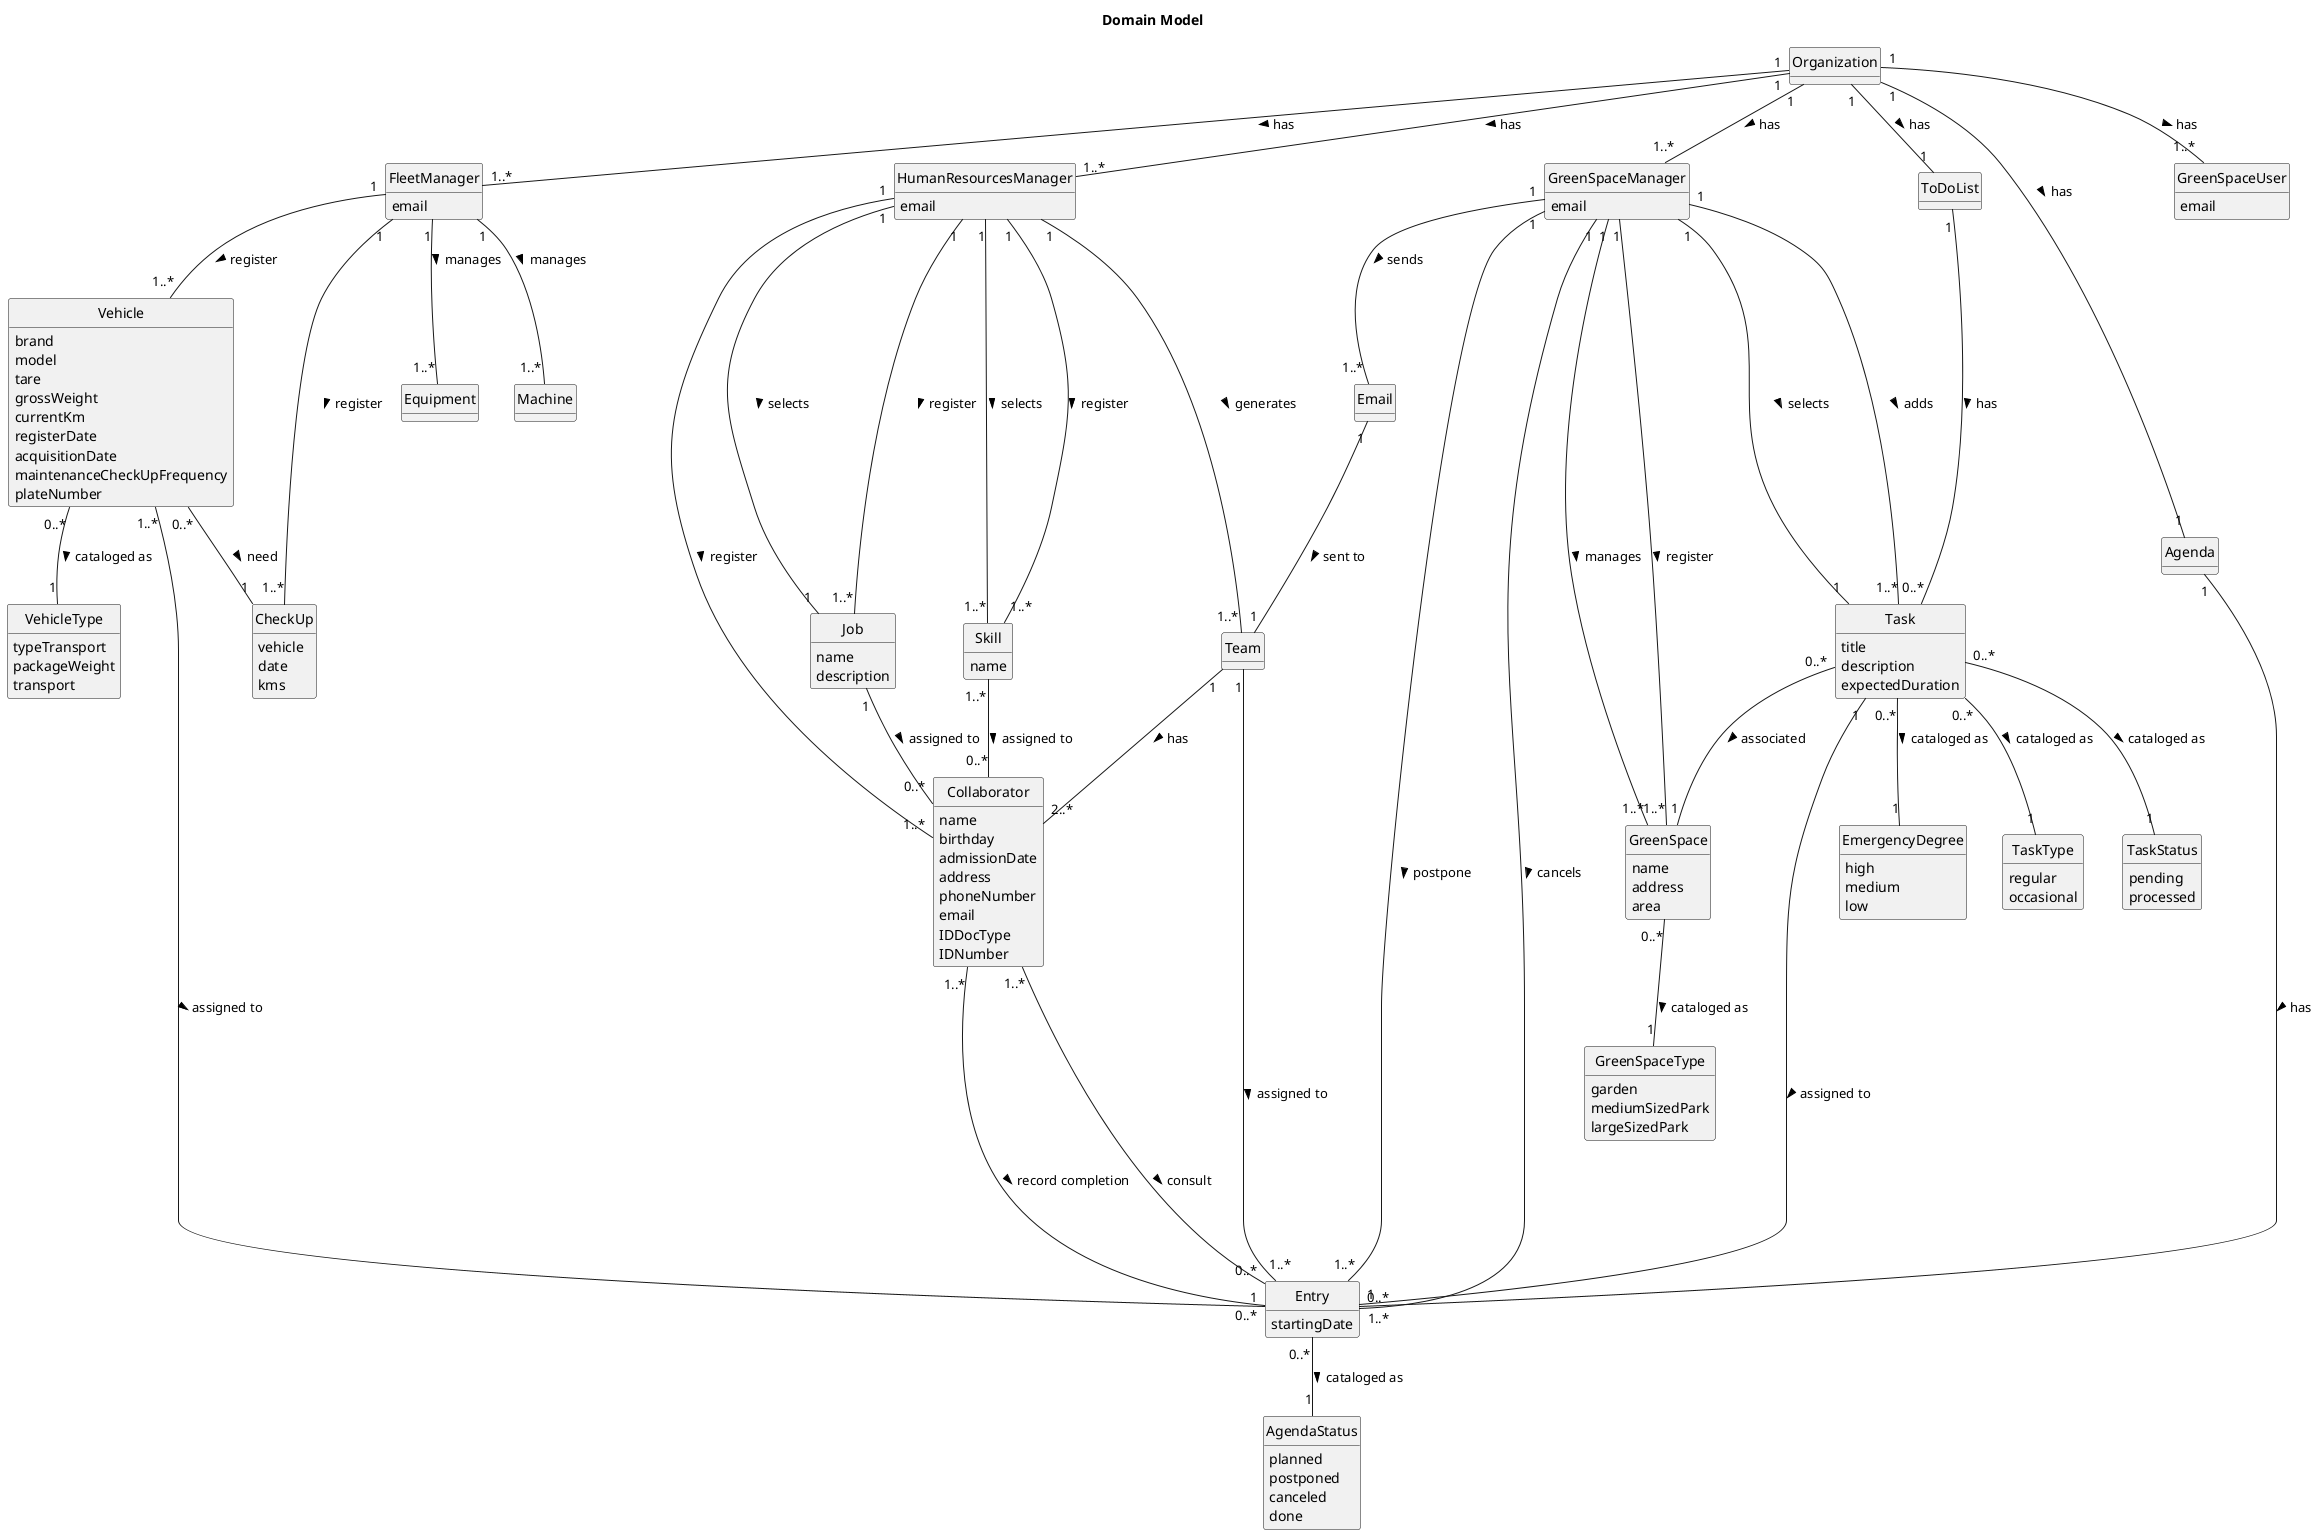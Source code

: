 @startuml
skinparam monochrome true
skinparam packageStyle rectangle
skinparam shadowing false

skinparam classAttributeIconSize 0
hide circle
hide methods

title Domain Model

class Organization {
}

class FleetManager {
    email
}
class HumanResourcesManager {
    email
}
class GreenSpaceManager {
    email
}
class GreenSpaceUser {
    email
}

class Equipment {
}
class Machine {
}
class Vehicle {
    brand
    model
    tare
    grossWeight
    currentKm
    registerDate
    acquisitionDate
    maintenanceCheckUpFrequency
    plateNumber
}
class CheckUp {
    vehicle
    date
    kms
}
class VehicleType {
    typeTransport
    packageWeight
    transport
}

class Job {
    name
    description
}
class Collaborator {
    name
    birthday
    admissionDate
    address
    phoneNumber
    email
    IDDocType
    IDNumber
}
class Skill {
    name
}
class Team {
}

class GreenSpace {
    name
    address
    area
}

enum GreenSpaceType {
    garden
    mediumSizedPark
    largeSizedPark
}

class Task {
    title
    description
    expectedDuration
}

enum EmergencyDegree {
    high
    medium
    low
}

enum TaskType {
    regular
    occasional
}

enum TaskStatus {
    pending
    processed
}

class Entry {
    startingDate
}

enum AgendaStatus {
    planned
    postponed
    canceled
    done
}

class Agenda {
}

class ToDoList {
}

class Email {
}

Organization "1" -- "1..*" FleetManager : has >
Organization "1" -- "1..*" HumanResourcesManager : has >
Organization "1" -- "1..*" GreenSpaceManager : has >
Organization "1" -- "1..*" GreenSpaceUser : has >
Organization "1" --- "1" Agenda : has >
Organization "1" -- "1" ToDoList : has >
HumanResourcesManager "1" --- "1" Job : selects >
HumanResourcesManager "1" --- "1..*" Skill : selects >
HumanResourcesManager "1" --- "1..*" Job : register >
Job "1" -- "0..*" Collaborator : assigned to >
Skill "1..*" -- "0..*" Collaborator : assigned to >
HumanResourcesManager "1" --- "1..*" Collaborator : register >
HumanResourcesManager "1" --- "1..*" Skill : register >
HumanResourcesManager "1" --- "1..*" Team : generates >
FleetManager "1" -- "1..*" Vehicle : register >
FleetManager "1" -- "1..*" Equipment : manages >
FleetManager "1" -- "1..*" Machine : manages >
FleetManager "1" - "1..*" CheckUp : register >
Vehicle "0..*" -- "1" CheckUp : need >
Vehicle "0..*" -- "1" VehicleType : cataloged as >
Team "1" -- "2..*" Collaborator : has >
GreenSpaceManager "1" -- "1..*" GreenSpace : register >
GreenSpaceManager "1" -- "1..*" GreenSpace : manages >
GreenSpace "0..*" -- "1" GreenSpaceType : cataloged as >
Task "0..*" -- "1" GreenSpace : associated >
ToDoList "1" --- "0..*" Task : has >
Agenda "1" -- "0..*" Entry : has >
Entry "0..*" -- "1" AgendaStatus : cataloged as >
Task "1" -- "1" Entry : assigned to >
GreenSpaceManager "1" -- "1..*" Task : adds >
GreenSpaceManager "1" -- "1" Task : selects >
Task "0..*" -- "1" EmergencyDegree : cataloged as >
Task "0..*" -- "1" TaskType : cataloged as >
Task "0..*" -- "1" TaskStatus : cataloged as >
GreenSpaceManager "1" -- "1..*" Entry : postpone >
GreenSpaceManager "1" -- "1..*" Entry : cancels >
GreenSpaceManager "1" -- "1..*" Email : sends >
Email "1" -- "1" Team : sent to >
Team "1" -- "1..*" Entry : assigned to >
Vehicle "1..*" --- "1" Entry : assigned to >
Collaborator "1..*" ---- "0..*" Entry : consult >
Collaborator "1..*" --- "0..*" Entry : record completion >

@enduml



